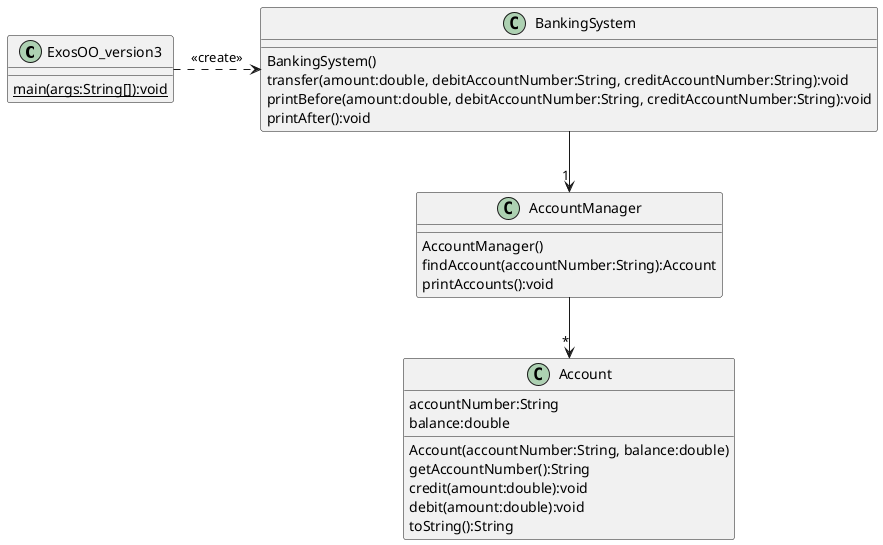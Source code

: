 @startuml
skinparam classAttributeIconSize 0

class ExosOO_version3 {
{static} main(args:String[]):void
}

class BankingSystem {
BankingSystem()
transfer(amount:double, debitAccountNumber:String, creditAccountNumber:String):void
printBefore(amount:double, debitAccountNumber:String, creditAccountNumber:String):void
printAfter():void
}

class AccountManager {
    AccountManager()
    findAccount(accountNumber:String):Account
    printAccounts():void
}

class Account {

accountNumber:String
balance:double

Account(accountNumber:String, balance:double)
getAccountNumber():String
credit(amount:double):void
debit(amount:double):void
toString():String
}

BankingSystem --> "1" AccountManager
AccountManager --> "*" Account
ExosOO_version3 .> BankingSystem : <<create>>

@enduml